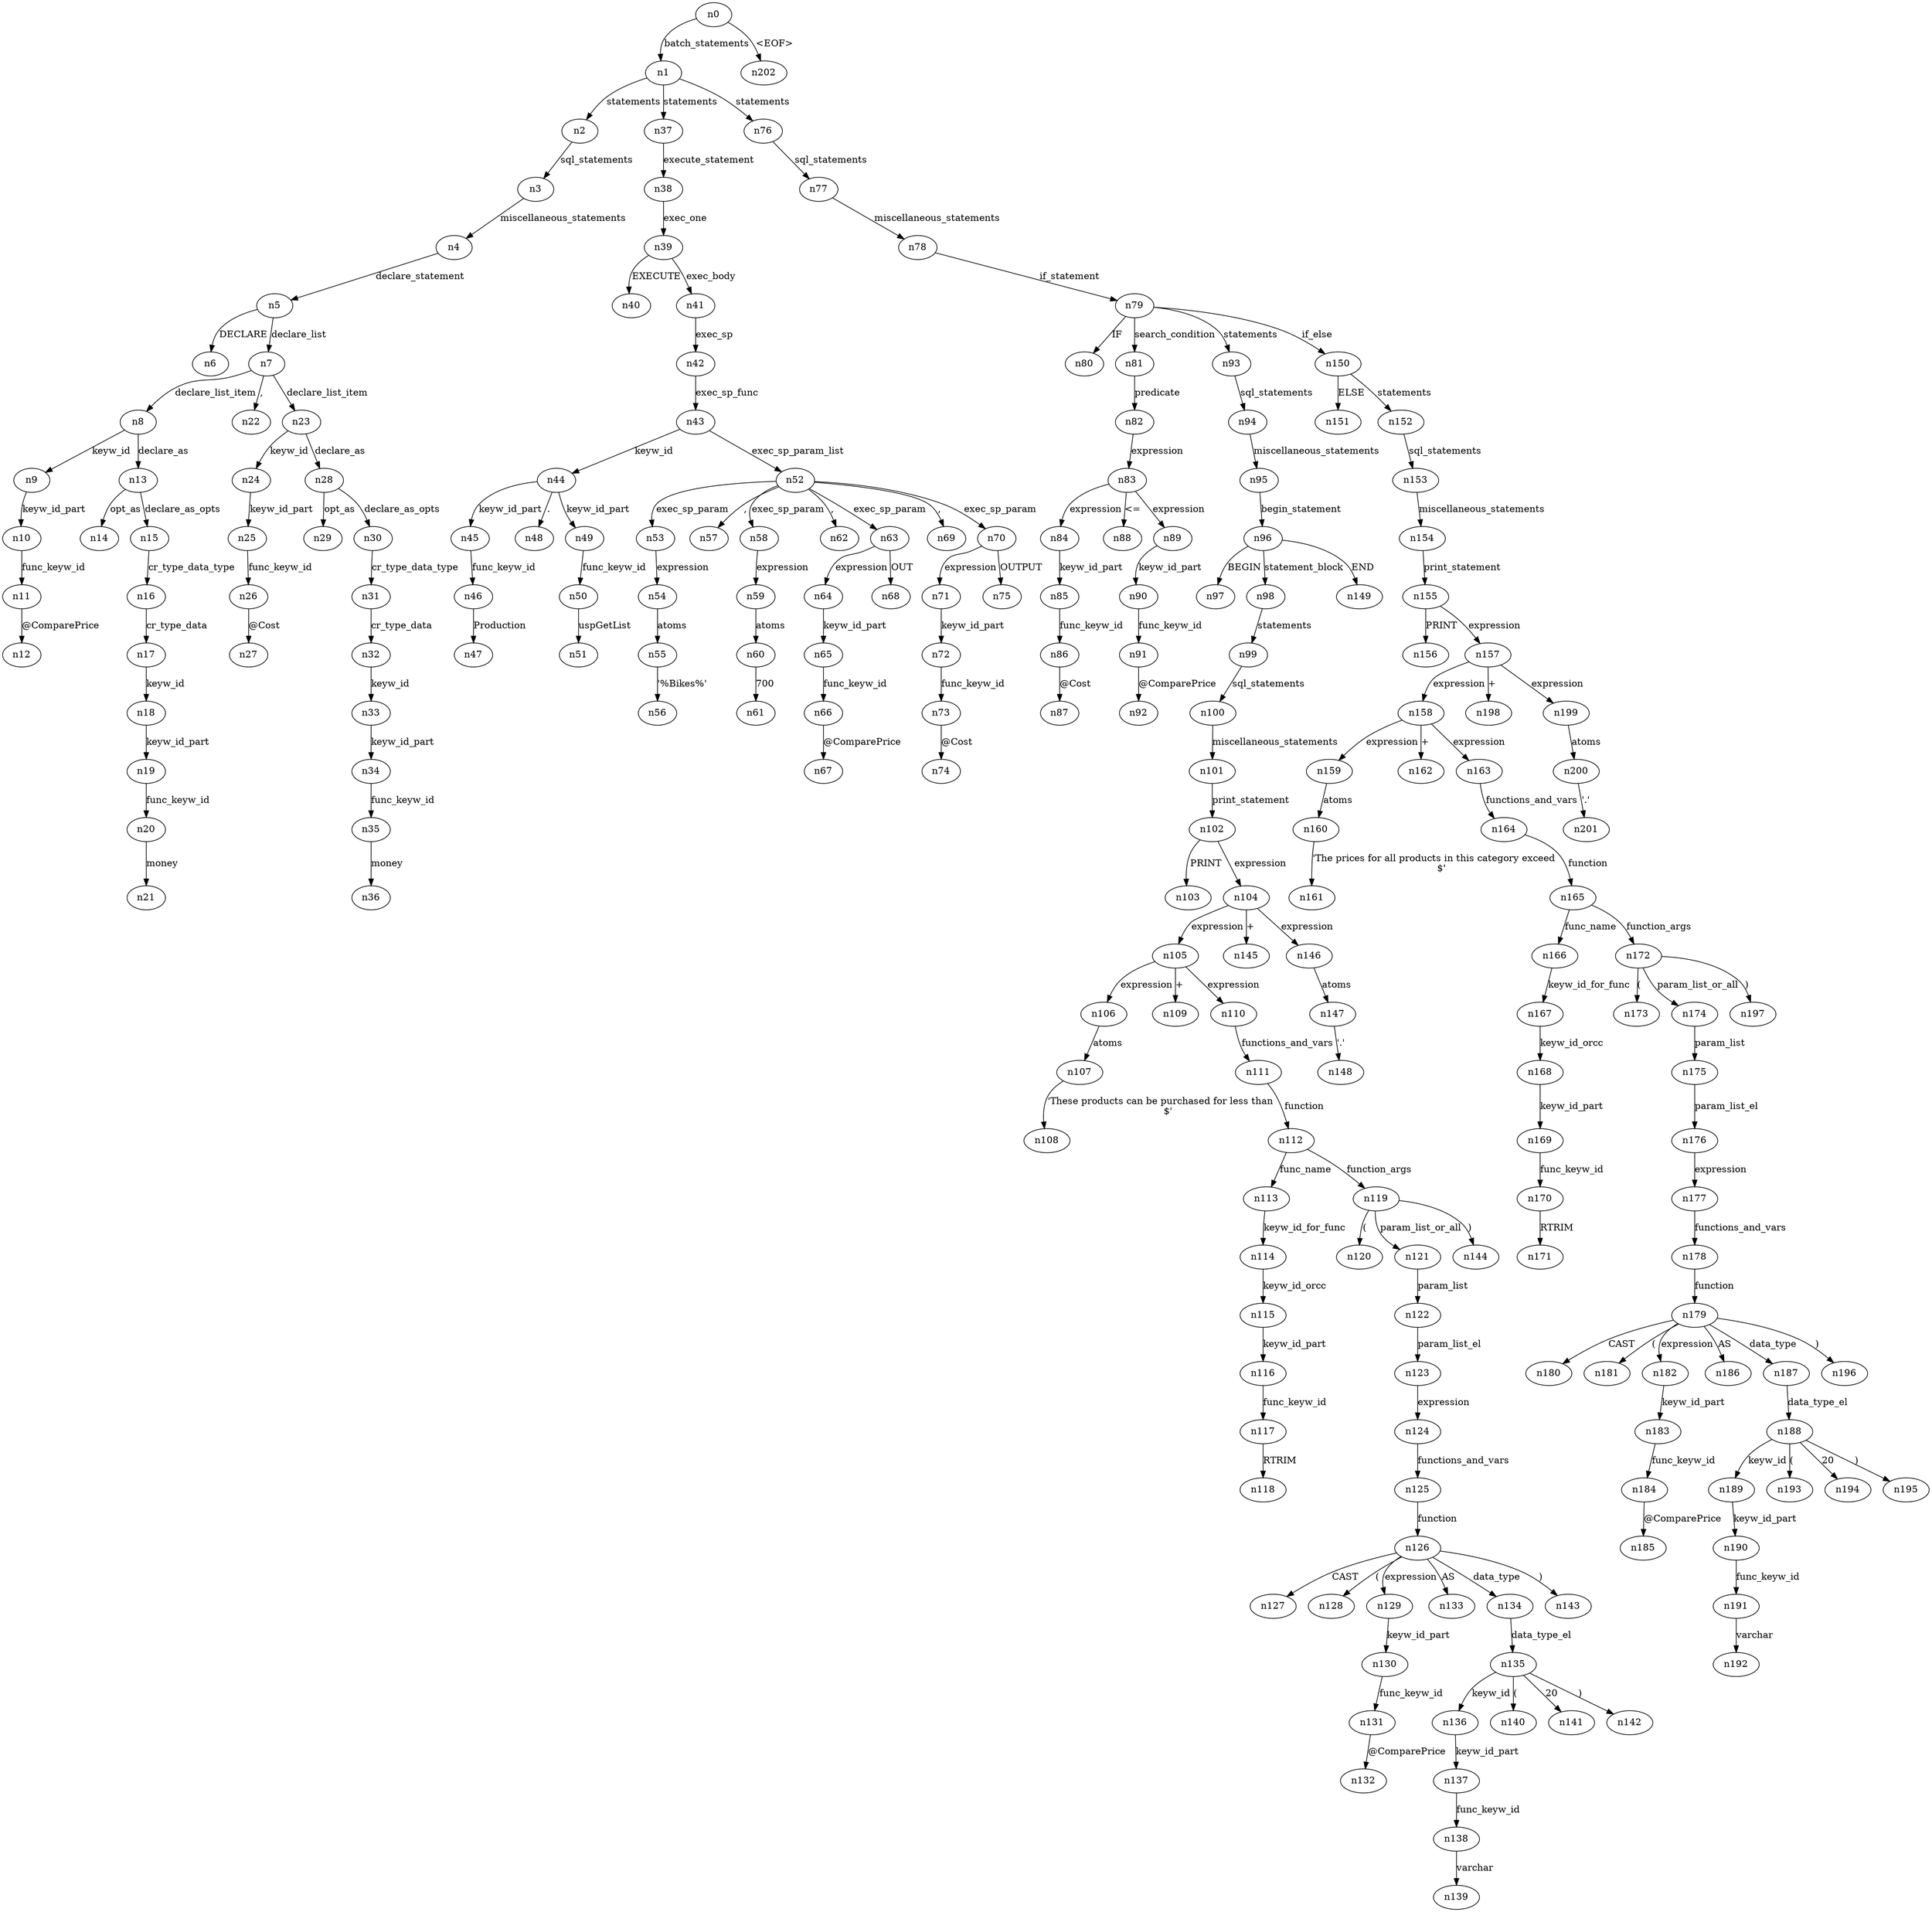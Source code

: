 digraph ParseTree {
  n0 -> n1 [label="batch_statements"];
  n1 -> n2 [label="statements"];
  n2 -> n3 [label="sql_statements"];
  n3 -> n4 [label="miscellaneous_statements"];
  n4 -> n5 [label="declare_statement"];
  n5 -> n6 [label="DECLARE"];
  n5 -> n7 [label="declare_list"];
  n7 -> n8 [label="declare_list_item"];
  n8 -> n9 [label="keyw_id"];
  n9 -> n10 [label="keyw_id_part"];
  n10 -> n11 [label="func_keyw_id"];
  n11 -> n12 [label="@ComparePrice"];
  n8 -> n13 [label="declare_as"];
  n13 -> n14 [label="opt_as"];
  n13 -> n15 [label="declare_as_opts"];
  n15 -> n16 [label="cr_type_data_type"];
  n16 -> n17 [label="cr_type_data"];
  n17 -> n18 [label="keyw_id"];
  n18 -> n19 [label="keyw_id_part"];
  n19 -> n20 [label="func_keyw_id"];
  n20 -> n21 [label="money"];
  n7 -> n22 [label=","];
  n7 -> n23 [label="declare_list_item"];
  n23 -> n24 [label="keyw_id"];
  n24 -> n25 [label="keyw_id_part"];
  n25 -> n26 [label="func_keyw_id"];
  n26 -> n27 [label="@Cost"];
  n23 -> n28 [label="declare_as"];
  n28 -> n29 [label="opt_as"];
  n28 -> n30 [label="declare_as_opts"];
  n30 -> n31 [label="cr_type_data_type"];
  n31 -> n32 [label="cr_type_data"];
  n32 -> n33 [label="keyw_id"];
  n33 -> n34 [label="keyw_id_part"];
  n34 -> n35 [label="func_keyw_id"];
  n35 -> n36 [label="money"];
  n1 -> n37 [label="statements"];
  n37 -> n38 [label="execute_statement"];
  n38 -> n39 [label="exec_one"];
  n39 -> n40 [label="EXECUTE"];
  n39 -> n41 [label="exec_body"];
  n41 -> n42 [label="exec_sp"];
  n42 -> n43 [label="exec_sp_func"];
  n43 -> n44 [label="keyw_id"];
  n44 -> n45 [label="keyw_id_part"];
  n45 -> n46 [label="func_keyw_id"];
  n46 -> n47 [label="Production"];
  n44 -> n48 [label="."];
  n44 -> n49 [label="keyw_id_part"];
  n49 -> n50 [label="func_keyw_id"];
  n50 -> n51 [label="uspGetList"];
  n43 -> n52 [label="exec_sp_param_list"];
  n52 -> n53 [label="exec_sp_param"];
  n53 -> n54 [label="expression"];
  n54 -> n55 [label="atoms"];
  n55 -> n56 [label="'%Bikes%'"];
  n52 -> n57 [label=","];
  n52 -> n58 [label="exec_sp_param"];
  n58 -> n59 [label="expression"];
  n59 -> n60 [label="atoms"];
  n60 -> n61 [label="700"];
  n52 -> n62 [label=","];
  n52 -> n63 [label="exec_sp_param"];
  n63 -> n64 [label="expression"];
  n64 -> n65 [label="keyw_id_part"];
  n65 -> n66 [label="func_keyw_id"];
  n66 -> n67 [label="@ComparePrice"];
  n63 -> n68 [label="OUT"];
  n52 -> n69 [label=","];
  n52 -> n70 [label="exec_sp_param"];
  n70 -> n71 [label="expression"];
  n71 -> n72 [label="keyw_id_part"];
  n72 -> n73 [label="func_keyw_id"];
  n73 -> n74 [label="@Cost"];
  n70 -> n75 [label="OUTPUT"];
  n1 -> n76 [label="statements"];
  n76 -> n77 [label="sql_statements"];
  n77 -> n78 [label="miscellaneous_statements"];
  n78 -> n79 [label="if_statement"];
  n79 -> n80 [label="IF"];
  n79 -> n81 [label="search_condition"];
  n81 -> n82 [label="predicate"];
  n82 -> n83 [label="expression"];
  n83 -> n84 [label="expression"];
  n84 -> n85 [label="keyw_id_part"];
  n85 -> n86 [label="func_keyw_id"];
  n86 -> n87 [label="@Cost"];
  n83 -> n88 [label="<="];
  n83 -> n89 [label="expression"];
  n89 -> n90 [label="keyw_id_part"];
  n90 -> n91 [label="func_keyw_id"];
  n91 -> n92 [label="@ComparePrice"];
  n79 -> n93 [label="statements"];
  n93 -> n94 [label="sql_statements"];
  n94 -> n95 [label="miscellaneous_statements"];
  n95 -> n96 [label="begin_statement"];
  n96 -> n97 [label="BEGIN"];
  n96 -> n98 [label="statement_block"];
  n98 -> n99 [label="statements"];
  n99 -> n100 [label="sql_statements"];
  n100 -> n101 [label="miscellaneous_statements"];
  n101 -> n102 [label="print_statement"];
  n102 -> n103 [label="PRINT"];
  n102 -> n104 [label="expression"];
  n104 -> n105 [label="expression"];
  n105 -> n106 [label="expression"];
  n106 -> n107 [label="atoms"];
  n107 -> n108 [label="'These products can be purchased for less than 
    $'"];
  n105 -> n109 [label="+"];
  n105 -> n110 [label="expression"];
  n110 -> n111 [label="functions_and_vars"];
  n111 -> n112 [label="function"];
  n112 -> n113 [label="func_name"];
  n113 -> n114 [label="keyw_id_for_func"];
  n114 -> n115 [label="keyw_id_orcc"];
  n115 -> n116 [label="keyw_id_part"];
  n116 -> n117 [label="func_keyw_id"];
  n117 -> n118 [label="RTRIM"];
  n112 -> n119 [label="function_args"];
  n119 -> n120 [label="("];
  n119 -> n121 [label="param_list_or_all"];
  n121 -> n122 [label="param_list"];
  n122 -> n123 [label="param_list_el"];
  n123 -> n124 [label="expression"];
  n124 -> n125 [label="functions_and_vars"];
  n125 -> n126 [label="function"];
  n126 -> n127 [label="CAST"];
  n126 -> n128 [label="("];
  n126 -> n129 [label="expression"];
  n129 -> n130 [label="keyw_id_part"];
  n130 -> n131 [label="func_keyw_id"];
  n131 -> n132 [label="@ComparePrice"];
  n126 -> n133 [label="AS"];
  n126 -> n134 [label="data_type"];
  n134 -> n135 [label="data_type_el"];
  n135 -> n136 [label="keyw_id"];
  n136 -> n137 [label="keyw_id_part"];
  n137 -> n138 [label="func_keyw_id"];
  n138 -> n139 [label="varchar"];
  n135 -> n140 [label="("];
  n135 -> n141 [label="20"];
  n135 -> n142 [label=")"];
  n126 -> n143 [label=")"];
  n119 -> n144 [label=")"];
  n104 -> n145 [label="+"];
  n104 -> n146 [label="expression"];
  n146 -> n147 [label="atoms"];
  n147 -> n148 [label="'.'"];
  n96 -> n149 [label="END"];
  n79 -> n150 [label="if_else"];
  n150 -> n151 [label="ELSE"];
  n150 -> n152 [label="statements"];
  n152 -> n153 [label="sql_statements"];
  n153 -> n154 [label="miscellaneous_statements"];
  n154 -> n155 [label="print_statement"];
  n155 -> n156 [label="PRINT"];
  n155 -> n157 [label="expression"];
  n157 -> n158 [label="expression"];
  n158 -> n159 [label="expression"];
  n159 -> n160 [label="atoms"];
  n160 -> n161 [label="'The prices for all products in this category exceed 
    $'"];
  n158 -> n162 [label="+"];
  n158 -> n163 [label="expression"];
  n163 -> n164 [label="functions_and_vars"];
  n164 -> n165 [label="function"];
  n165 -> n166 [label="func_name"];
  n166 -> n167 [label="keyw_id_for_func"];
  n167 -> n168 [label="keyw_id_orcc"];
  n168 -> n169 [label="keyw_id_part"];
  n169 -> n170 [label="func_keyw_id"];
  n170 -> n171 [label="RTRIM"];
  n165 -> n172 [label="function_args"];
  n172 -> n173 [label="("];
  n172 -> n174 [label="param_list_or_all"];
  n174 -> n175 [label="param_list"];
  n175 -> n176 [label="param_list_el"];
  n176 -> n177 [label="expression"];
  n177 -> n178 [label="functions_and_vars"];
  n178 -> n179 [label="function"];
  n179 -> n180 [label="CAST"];
  n179 -> n181 [label="("];
  n179 -> n182 [label="expression"];
  n182 -> n183 [label="keyw_id_part"];
  n183 -> n184 [label="func_keyw_id"];
  n184 -> n185 [label="@ComparePrice"];
  n179 -> n186 [label="AS"];
  n179 -> n187 [label="data_type"];
  n187 -> n188 [label="data_type_el"];
  n188 -> n189 [label="keyw_id"];
  n189 -> n190 [label="keyw_id_part"];
  n190 -> n191 [label="func_keyw_id"];
  n191 -> n192 [label="varchar"];
  n188 -> n193 [label="("];
  n188 -> n194 [label="20"];
  n188 -> n195 [label=")"];
  n179 -> n196 [label=")"];
  n172 -> n197 [label=")"];
  n157 -> n198 [label="+"];
  n157 -> n199 [label="expression"];
  n199 -> n200 [label="atoms"];
  n200 -> n201 [label="'.'"];
  n0 -> n202 [label="<EOF>"];
}
